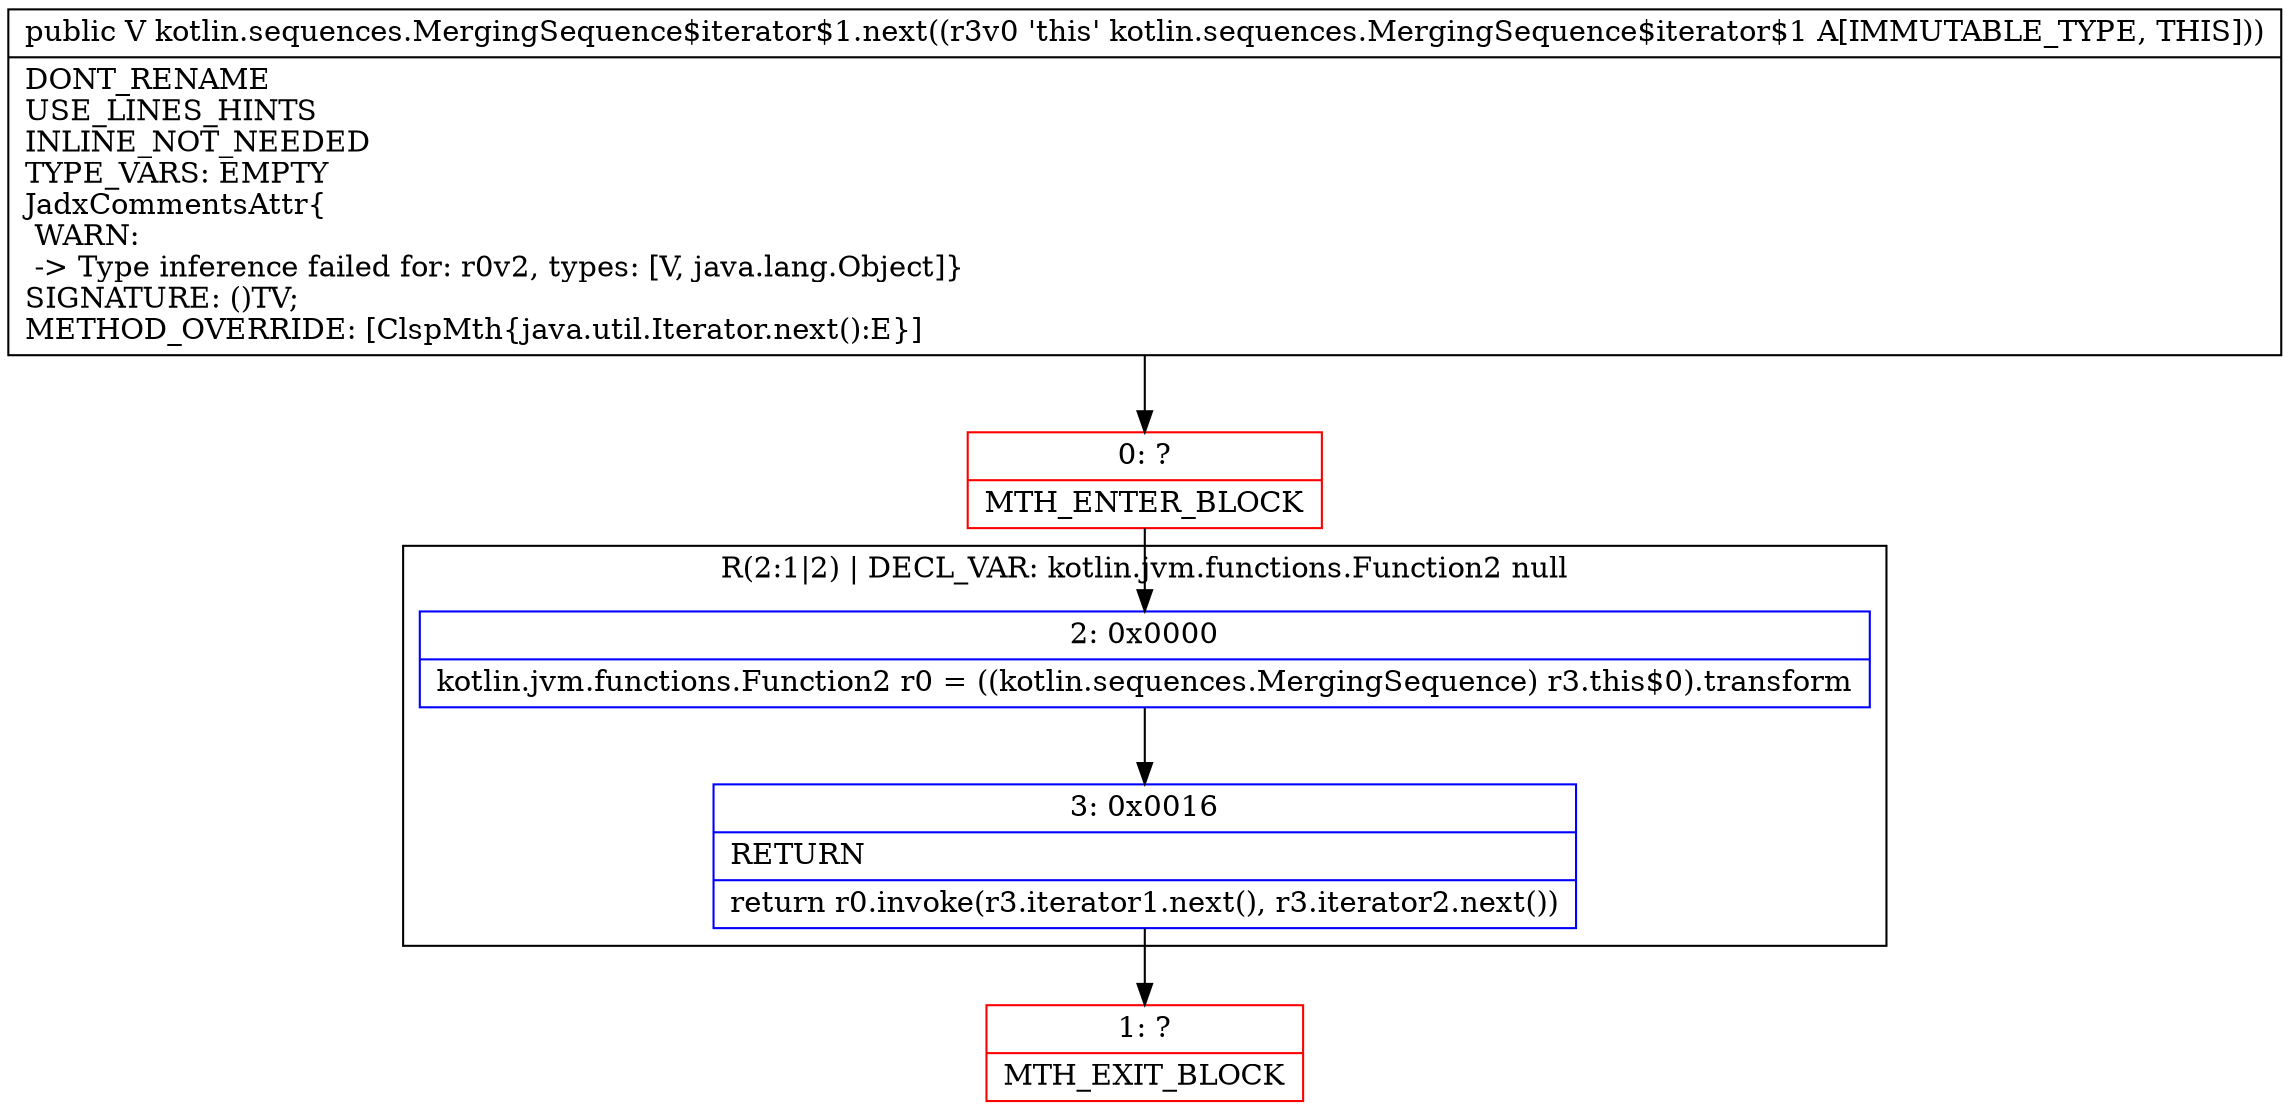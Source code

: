 digraph "CFG forkotlin.sequences.MergingSequence$iterator$1.next()Ljava\/lang\/Object;" {
subgraph cluster_Region_535592855 {
label = "R(2:1|2) | DECL_VAR: kotlin.jvm.functions.Function2 null\l";
node [shape=record,color=blue];
Node_2 [shape=record,label="{2\:\ 0x0000|kotlin.jvm.functions.Function2 r0 = ((kotlin.sequences.MergingSequence) r3.this$0).transform\l}"];
Node_3 [shape=record,label="{3\:\ 0x0016|RETURN\l|return r0.invoke(r3.iterator1.next(), r3.iterator2.next())\l}"];
}
Node_0 [shape=record,color=red,label="{0\:\ ?|MTH_ENTER_BLOCK\l}"];
Node_1 [shape=record,color=red,label="{1\:\ ?|MTH_EXIT_BLOCK\l}"];
MethodNode[shape=record,label="{public V kotlin.sequences.MergingSequence$iterator$1.next((r3v0 'this' kotlin.sequences.MergingSequence$iterator$1 A[IMMUTABLE_TYPE, THIS]))  | DONT_RENAME\lUSE_LINES_HINTS\lINLINE_NOT_NEEDED\lTYPE_VARS: EMPTY\lJadxCommentsAttr\{\l WARN: \l \-\> Type inference failed for: r0v2, types: [V, java.lang.Object]\}\lSIGNATURE: ()TV;\lMETHOD_OVERRIDE: [ClspMth\{java.util.Iterator.next():E\}]\l}"];
MethodNode -> Node_0;Node_2 -> Node_3;
Node_3 -> Node_1;
Node_0 -> Node_2;
}

